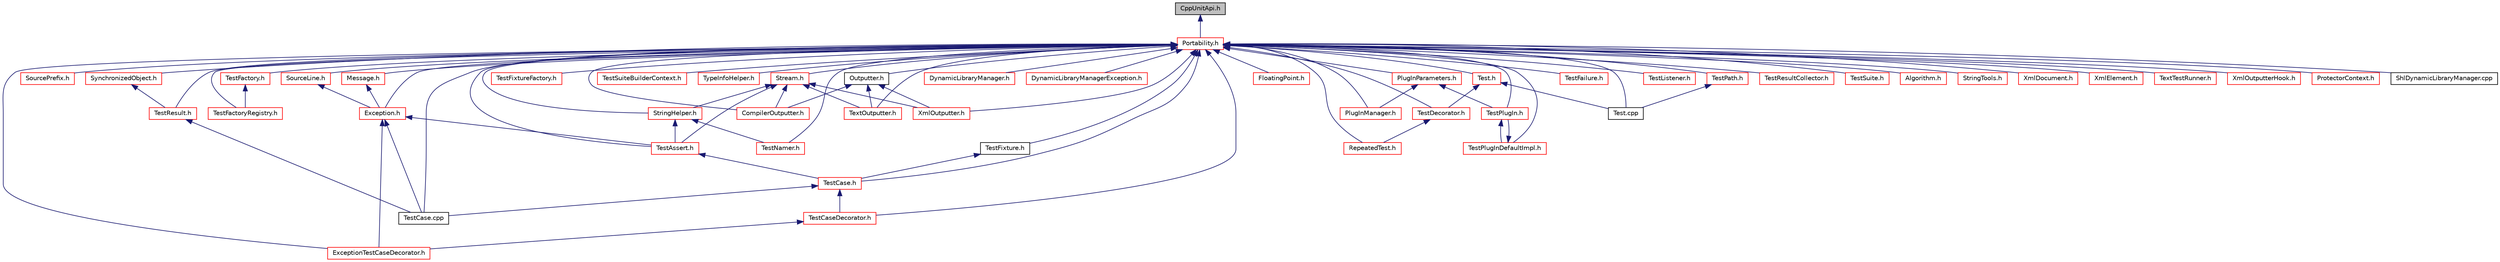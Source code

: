 digraph "CppUnitApi.h"
{
  edge [fontname="Helvetica",fontsize="10",labelfontname="Helvetica",labelfontsize="10"];
  node [fontname="Helvetica",fontsize="10",shape=record];
  Node1 [label="CppUnitApi.h",height=0.2,width=0.4,color="black", fillcolor="grey75", style="filled", fontcolor="black"];
  Node1 -> Node2 [dir="back",color="midnightblue",fontsize="10",style="solid",fontname="Helvetica"];
  Node2 [label="Portability.h",height=0.2,width=0.4,color="red", fillcolor="white", style="filled",URL="$_portability_8h.html"];
  Node2 -> Node3 [dir="back",color="midnightblue",fontsize="10",style="solid",fontname="Helvetica"];
  Node3 [label="CompilerOutputter.h",height=0.2,width=0.4,color="red", fillcolor="white", style="filled",URL="$_compiler_outputter_8h.html"];
  Node2 -> Node5 [dir="back",color="midnightblue",fontsize="10",style="solid",fontname="Helvetica"];
  Node5 [label="SourcePrefix.h",height=0.2,width=0.4,color="red", fillcolor="white", style="filled",URL="$_source_prefix_8h.html"];
  Node2 -> Node13 [dir="back",color="midnightblue",fontsize="10",style="solid",fontname="Helvetica"];
  Node13 [label="Exception.h",height=0.2,width=0.4,color="red", fillcolor="white", style="filled",URL="$_exception_8h.html"];
  Node13 -> Node14 [dir="back",color="midnightblue",fontsize="10",style="solid",fontname="Helvetica"];
  Node14 [label="ExceptionTestCaseDecorator.h",height=0.2,width=0.4,color="red", fillcolor="white", style="filled",URL="$_exception_test_case_decorator_8h.html"];
  Node13 -> Node16 [dir="back",color="midnightblue",fontsize="10",style="solid",fontname="Helvetica"];
  Node16 [label="TestAssert.h",height=0.2,width=0.4,color="red", fillcolor="white", style="filled",URL="$_test_assert_8h.html"];
  Node16 -> Node17 [dir="back",color="midnightblue",fontsize="10",style="solid",fontname="Helvetica"];
  Node17 [label="TestCase.h",height=0.2,width=0.4,color="red", fillcolor="white", style="filled",URL="$_test_case_8h.html"];
  Node17 -> Node19 [dir="back",color="midnightblue",fontsize="10",style="solid",fontname="Helvetica"];
  Node19 [label="TestCaseDecorator.h",height=0.2,width=0.4,color="red", fillcolor="white", style="filled",URL="$_test_case_decorator_8h.html"];
  Node19 -> Node14 [dir="back",color="midnightblue",fontsize="10",style="solid",fontname="Helvetica"];
  Node17 -> Node22 [dir="back",color="midnightblue",fontsize="10",style="solid",fontname="Helvetica"];
  Node22 [label="TestCase.cpp",height=0.2,width=0.4,color="black", fillcolor="white", style="filled",URL="$_test_case_8cpp.html"];
  Node13 -> Node22 [dir="back",color="midnightblue",fontsize="10",style="solid",fontname="Helvetica"];
  Node2 -> Node14 [dir="back",color="midnightblue",fontsize="10",style="solid",fontname="Helvetica"];
  Node2 -> Node32 [dir="back",color="midnightblue",fontsize="10",style="solid",fontname="Helvetica"];
  Node32 [label="RepeatedTest.h",height=0.2,width=0.4,color="red", fillcolor="white", style="filled",URL="$_repeated_test_8h.html"];
  Node2 -> Node19 [dir="back",color="midnightblue",fontsize="10",style="solid",fontname="Helvetica"];
  Node2 -> Node34 [dir="back",color="midnightblue",fontsize="10",style="solid",fontname="Helvetica"];
  Node34 [label="TestDecorator.h",height=0.2,width=0.4,color="red", fillcolor="white", style="filled",URL="$_test_decorator_8h.html"];
  Node34 -> Node32 [dir="back",color="midnightblue",fontsize="10",style="solid",fontname="Helvetica"];
  Node2 -> Node38 [dir="back",color="midnightblue",fontsize="10",style="solid",fontname="Helvetica"];
  Node38 [label="TestFactory.h",height=0.2,width=0.4,color="red", fillcolor="white", style="filled",URL="$_test_factory_8h.html"];
  Node38 -> Node39 [dir="back",color="midnightblue",fontsize="10",style="solid",fontname="Helvetica"];
  Node39 [label="TestFactoryRegistry.h",height=0.2,width=0.4,color="red", fillcolor="white", style="filled",URL="$_test_factory_registry_8h.html"];
  Node2 -> Node39 [dir="back",color="midnightblue",fontsize="10",style="solid",fontname="Helvetica"];
  Node2 -> Node42 [dir="back",color="midnightblue",fontsize="10",style="solid",fontname="Helvetica"];
  Node42 [label="TestFixtureFactory.h",height=0.2,width=0.4,color="red", fillcolor="white", style="filled",URL="$_test_fixture_factory_8h.html"];
  Node2 -> Node44 [dir="back",color="midnightblue",fontsize="10",style="solid",fontname="Helvetica"];
  Node44 [label="TestNamer.h",height=0.2,width=0.4,color="red", fillcolor="white", style="filled",URL="$_test_namer_8h.html"];
  Node2 -> Node46 [dir="back",color="midnightblue",fontsize="10",style="solid",fontname="Helvetica"];
  Node46 [label="TestSuiteBuilderContext.h",height=0.2,width=0.4,color="red", fillcolor="white", style="filled",URL="$_test_suite_builder_context_8h.html"];
  Node2 -> Node47 [dir="back",color="midnightblue",fontsize="10",style="solid",fontname="Helvetica"];
  Node47 [label="TypeInfoHelper.h",height=0.2,width=0.4,color="red", fillcolor="white", style="filled",URL="$_type_info_helper_8h.html"];
  Node2 -> Node49 [dir="back",color="midnightblue",fontsize="10",style="solid",fontname="Helvetica"];
  Node49 [label="Message.h",height=0.2,width=0.4,color="red", fillcolor="white", style="filled",URL="$_message_8h.html"];
  Node49 -> Node13 [dir="back",color="midnightblue",fontsize="10",style="solid",fontname="Helvetica"];
  Node2 -> Node54 [dir="back",color="midnightblue",fontsize="10",style="solid",fontname="Helvetica"];
  Node54 [label="Outputter.h",height=0.2,width=0.4,color="black", fillcolor="white", style="filled",URL="$_outputter_8h.html"];
  Node54 -> Node3 [dir="back",color="midnightblue",fontsize="10",style="solid",fontname="Helvetica"];
  Node54 -> Node55 [dir="back",color="midnightblue",fontsize="10",style="solid",fontname="Helvetica"];
  Node55 [label="TextOutputter.h",height=0.2,width=0.4,color="red", fillcolor="white", style="filled",URL="$_text_outputter_8h.html"];
  Node54 -> Node56 [dir="back",color="midnightblue",fontsize="10",style="solid",fontname="Helvetica"];
  Node56 [label="XmlOutputter.h",height=0.2,width=0.4,color="red", fillcolor="white", style="filled",URL="$_xml_outputter_8h.html"];
  Node2 -> Node57 [dir="back",color="midnightblue",fontsize="10",style="solid",fontname="Helvetica"];
  Node57 [label="DynamicLibraryManager.h",height=0.2,width=0.4,color="red", fillcolor="white", style="filled",URL="$_dynamic_library_manager_8h.html"];
  Node2 -> Node59 [dir="back",color="midnightblue",fontsize="10",style="solid",fontname="Helvetica"];
  Node59 [label="DynamicLibraryManagerException.h",height=0.2,width=0.4,color="red", fillcolor="white", style="filled",URL="$_dynamic_library_manager_exception_8h.html"];
  Node2 -> Node61 [dir="back",color="midnightblue",fontsize="10",style="solid",fontname="Helvetica"];
  Node61 [label="PlugInManager.h",height=0.2,width=0.4,color="red", fillcolor="white", style="filled",URL="$_plug_in_manager_8h.html"];
  Node2 -> Node62 [dir="back",color="midnightblue",fontsize="10",style="solid",fontname="Helvetica"];
  Node62 [label="PlugInParameters.h",height=0.2,width=0.4,color="red", fillcolor="white", style="filled",URL="$_plug_in_parameters_8h.html"];
  Node62 -> Node61 [dir="back",color="midnightblue",fontsize="10",style="solid",fontname="Helvetica"];
  Node62 -> Node63 [dir="back",color="midnightblue",fontsize="10",style="solid",fontname="Helvetica"];
  Node63 [label="TestPlugIn.h",height=0.2,width=0.4,color="red", fillcolor="white", style="filled",URL="$_test_plug_in_8h.html"];
  Node63 -> Node64 [dir="back",color="midnightblue",fontsize="10",style="solid",fontname="Helvetica"];
  Node64 [label="TestPlugInDefaultImpl.h",height=0.2,width=0.4,color="red", fillcolor="white", style="filled",URL="$_test_plug_in_default_impl_8h.html"];
  Node64 -> Node63 [dir="back",color="midnightblue",fontsize="10",style="solid",fontname="Helvetica"];
  Node2 -> Node63 [dir="back",color="midnightblue",fontsize="10",style="solid",fontname="Helvetica"];
  Node2 -> Node64 [dir="back",color="midnightblue",fontsize="10",style="solid",fontname="Helvetica"];
  Node2 -> Node66 [dir="back",color="midnightblue",fontsize="10",style="solid",fontname="Helvetica"];
  Node66 [label="FloatingPoint.h",height=0.2,width=0.4,color="red", fillcolor="white", style="filled",URL="$_floating_point_8h.html"];
  Node2 -> Node67 [dir="back",color="midnightblue",fontsize="10",style="solid",fontname="Helvetica"];
  Node67 [label="Stream.h",height=0.2,width=0.4,color="red", fillcolor="white", style="filled",URL="$_stream_8h.html"];
  Node67 -> Node3 [dir="back",color="midnightblue",fontsize="10",style="solid",fontname="Helvetica"];
  Node67 -> Node16 [dir="back",color="midnightblue",fontsize="10",style="solid",fontname="Helvetica"];
  Node67 -> Node55 [dir="back",color="midnightblue",fontsize="10",style="solid",fontname="Helvetica"];
  Node67 -> Node69 [dir="back",color="midnightblue",fontsize="10",style="solid",fontname="Helvetica"];
  Node69 [label="StringHelper.h",height=0.2,width=0.4,color="red", fillcolor="white", style="filled",URL="$_string_helper_8h.html"];
  Node69 -> Node44 [dir="back",color="midnightblue",fontsize="10",style="solid",fontname="Helvetica"];
  Node69 -> Node16 [dir="back",color="midnightblue",fontsize="10",style="solid",fontname="Helvetica"];
  Node67 -> Node56 [dir="back",color="midnightblue",fontsize="10",style="solid",fontname="Helvetica"];
  Node2 -> Node74 [dir="back",color="midnightblue",fontsize="10",style="solid",fontname="Helvetica"];
  Node74 [label="SourceLine.h",height=0.2,width=0.4,color="red", fillcolor="white", style="filled",URL="$_source_line_8h.html"];
  Node74 -> Node13 [dir="back",color="midnightblue",fontsize="10",style="solid",fontname="Helvetica"];
  Node2 -> Node80 [dir="back",color="midnightblue",fontsize="10",style="solid",fontname="Helvetica"];
  Node80 [label="SynchronizedObject.h",height=0.2,width=0.4,color="red", fillcolor="white", style="filled",URL="$_synchronized_object_8h.html"];
  Node80 -> Node81 [dir="back",color="midnightblue",fontsize="10",style="solid",fontname="Helvetica"];
  Node81 [label="TestResult.h",height=0.2,width=0.4,color="red", fillcolor="white", style="filled",URL="$_test_result_8h.html"];
  Node81 -> Node22 [dir="back",color="midnightblue",fontsize="10",style="solid",fontname="Helvetica"];
  Node2 -> Node88 [dir="back",color="midnightblue",fontsize="10",style="solid",fontname="Helvetica"];
  Node88 [label="Test.h",height=0.2,width=0.4,color="red", fillcolor="white", style="filled",URL="$_test_8h.html"];
  Node88 -> Node34 [dir="back",color="midnightblue",fontsize="10",style="solid",fontname="Helvetica"];
  Node88 -> Node97 [dir="back",color="midnightblue",fontsize="10",style="solid",fontname="Helvetica"];
  Node97 [label="Test.cpp",height=0.2,width=0.4,color="black", fillcolor="white", style="filled",URL="$_test_8cpp.html"];
  Node2 -> Node16 [dir="back",color="midnightblue",fontsize="10",style="solid",fontname="Helvetica"];
  Node2 -> Node17 [dir="back",color="midnightblue",fontsize="10",style="solid",fontname="Helvetica"];
  Node2 -> Node99 [dir="back",color="midnightblue",fontsize="10",style="solid",fontname="Helvetica"];
  Node99 [label="TestFailure.h",height=0.2,width=0.4,color="red", fillcolor="white", style="filled",URL="$_test_failure_8h.html"];
  Node2 -> Node100 [dir="back",color="midnightblue",fontsize="10",style="solid",fontname="Helvetica"];
  Node100 [label="TestFixture.h",height=0.2,width=0.4,color="black", fillcolor="white", style="filled",URL="$_test_fixture_8h.html"];
  Node100 -> Node17 [dir="back",color="midnightblue",fontsize="10",style="solid",fontname="Helvetica"];
  Node2 -> Node101 [dir="back",color="midnightblue",fontsize="10",style="solid",fontname="Helvetica"];
  Node101 [label="TestListener.h",height=0.2,width=0.4,color="red", fillcolor="white", style="filled",URL="$_test_listener_8h.html"];
  Node2 -> Node104 [dir="back",color="midnightblue",fontsize="10",style="solid",fontname="Helvetica"];
  Node104 [label="TestPath.h",height=0.2,width=0.4,color="red", fillcolor="white", style="filled",URL="$_test_path_8h.html"];
  Node104 -> Node97 [dir="back",color="midnightblue",fontsize="10",style="solid",fontname="Helvetica"];
  Node2 -> Node81 [dir="back",color="midnightblue",fontsize="10",style="solid",fontname="Helvetica"];
  Node2 -> Node84 [dir="back",color="midnightblue",fontsize="10",style="solid",fontname="Helvetica"];
  Node84 [label="TestResultCollector.h",height=0.2,width=0.4,color="red", fillcolor="white", style="filled",URL="$_test_result_collector_8h.html"];
  Node2 -> Node90 [dir="back",color="midnightblue",fontsize="10",style="solid",fontname="Helvetica"];
  Node90 [label="TestSuite.h",height=0.2,width=0.4,color="red", fillcolor="white", style="filled",URL="$_test_suite_8h.html"];
  Node2 -> Node55 [dir="back",color="midnightblue",fontsize="10",style="solid",fontname="Helvetica"];
  Node2 -> Node105 [dir="back",color="midnightblue",fontsize="10",style="solid",fontname="Helvetica"];
  Node105 [label="Algorithm.h",height=0.2,width=0.4,color="red", fillcolor="white", style="filled",URL="$_algorithm_8h.html"];
  Node2 -> Node69 [dir="back",color="midnightblue",fontsize="10",style="solid",fontname="Helvetica"];
  Node2 -> Node106 [dir="back",color="midnightblue",fontsize="10",style="solid",fontname="Helvetica"];
  Node106 [label="StringTools.h",height=0.2,width=0.4,color="red", fillcolor="white", style="filled",URL="$_string_tools_8h.html"];
  Node2 -> Node108 [dir="back",color="midnightblue",fontsize="10",style="solid",fontname="Helvetica"];
  Node108 [label="XmlDocument.h",height=0.2,width=0.4,color="red", fillcolor="white", style="filled",URL="$_xml_document_8h.html"];
  Node2 -> Node109 [dir="back",color="midnightblue",fontsize="10",style="solid",fontname="Helvetica"];
  Node109 [label="XmlElement.h",height=0.2,width=0.4,color="red", fillcolor="white", style="filled",URL="$_xml_element_8h.html"];
  Node2 -> Node92 [dir="back",color="midnightblue",fontsize="10",style="solid",fontname="Helvetica"];
  Node92 [label="TextTestRunner.h",height=0.2,width=0.4,color="red", fillcolor="white", style="filled",URL="$ui_2text_2_text_test_runner_8h.html"];
  Node2 -> Node56 [dir="back",color="midnightblue",fontsize="10",style="solid",fontname="Helvetica"];
  Node2 -> Node110 [dir="back",color="midnightblue",fontsize="10",style="solid",fontname="Helvetica"];
  Node110 [label="XmlOutputterHook.h",height=0.2,width=0.4,color="red", fillcolor="white", style="filled",URL="$_xml_outputter_hook_8h.html"];
  Node2 -> Node112 [dir="back",color="midnightblue",fontsize="10",style="solid",fontname="Helvetica"];
  Node112 [label="ProtectorContext.h",height=0.2,width=0.4,color="red", fillcolor="white", style="filled",URL="$_protector_context_8h.html"];
  Node2 -> Node113 [dir="back",color="midnightblue",fontsize="10",style="solid",fontname="Helvetica"];
  Node113 [label="ShlDynamicLibraryManager.cpp",height=0.2,width=0.4,color="black", fillcolor="white", style="filled",URL="$_shl_dynamic_library_manager_8cpp.html"];
  Node2 -> Node97 [dir="back",color="midnightblue",fontsize="10",style="solid",fontname="Helvetica"];
  Node2 -> Node22 [dir="back",color="midnightblue",fontsize="10",style="solid",fontname="Helvetica"];
}
